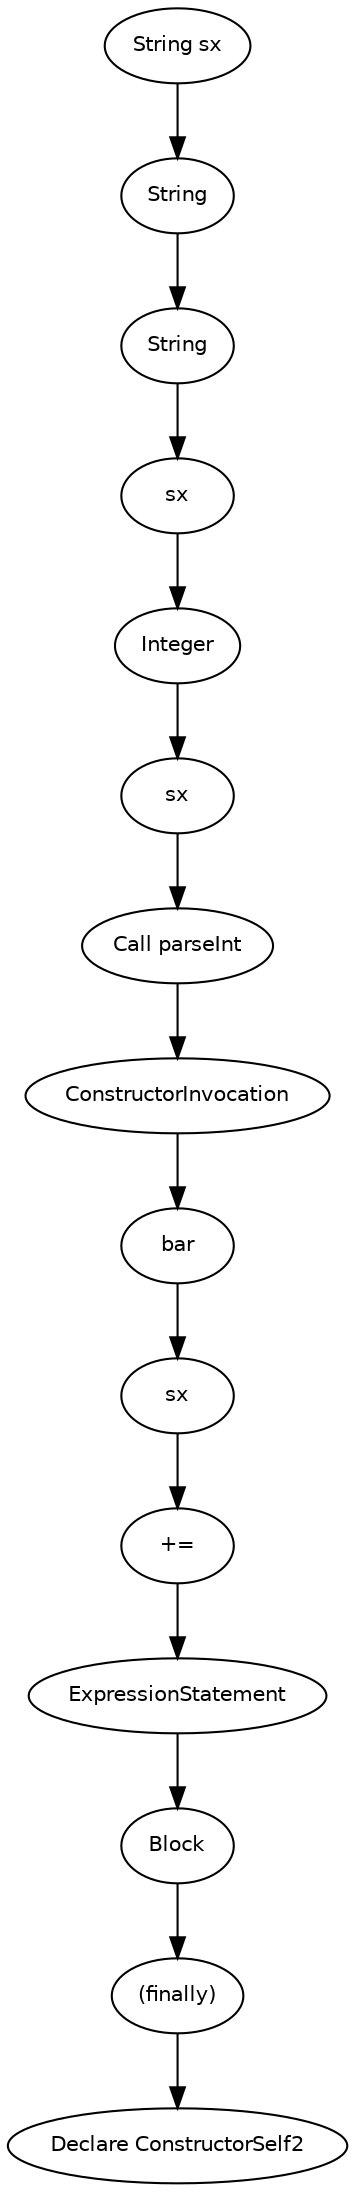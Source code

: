 digraph ConstructorSelf2 {
  21 [
    label = Block,
    fontname = Helvetica,
    fontsize = 10
  ];
  19 [
    label = sx,
    fontname = Helvetica,
    fontsize = 10
  ];
  18 [
    label = "+=",
    fontname = Helvetica,
    fontsize = 10
  ];
  20 [
    label = bar,
    fontname = Helvetica,
    fontsize = 10
  ];
  9 [
    label = String,
    fontname = Helvetica,
    fontsize = 10
  ];
  17 [
    label = ExpressionStatement,
    fontname = Helvetica,
    fontsize = 10
  ];
  8 [
    label = "String sx",
    fontname = Helvetica,
    fontsize = 10
  ];
  16 [
    label = sx,
    fontname = Helvetica,
    fontsize = 10
  ];
  14 [
    label = Integer,
    fontname = Helvetica,
    fontsize = 10
  ];
  13 [
    label = "Call parseInt",
    fontname = Helvetica,
    fontsize = 10
  ];
  12 [
    label = ConstructorInvocation,
    fontname = Helvetica,
    fontsize = 10
  ];
  11 [
    label = sx,
    fontname = Helvetica,
    fontsize = 10
  ];
  1 [
    label = "(finally)",
    fontname = Helvetica,
    fontsize = 10
  ];
  10 [
    label = String,
    fontname = Helvetica,
    fontsize = 10
  ];
  0 [
    label = "Declare ConstructorSelf2",
    fontname = Helvetica,
    fontsize = 10
  ];
  11 -> 14 [
    label = ""
  ];
  8 -> 10 [
    label = ""
  ];
  1 -> 0 [
    label = ""
  ];
  18 -> 17 [
    label = ""
  ];
  12 -> 20 [
    label = ""
  ];
  14 -> 16 [
    label = ""
  ];
  21 -> 1 [
    label = ""
  ];
  19 -> 18 [
    label = ""
  ];
  9 -> 11 [
    label = ""
  ];
  10 -> 9 [
    label = ""
  ];
  13 -> 12 [
    label = ""
  ];
  17 -> 21 [
    label = ""
  ];
  20 -> 19 [
    label = ""
  ];
  16 -> 13 [
    label = ""
  ];
}
